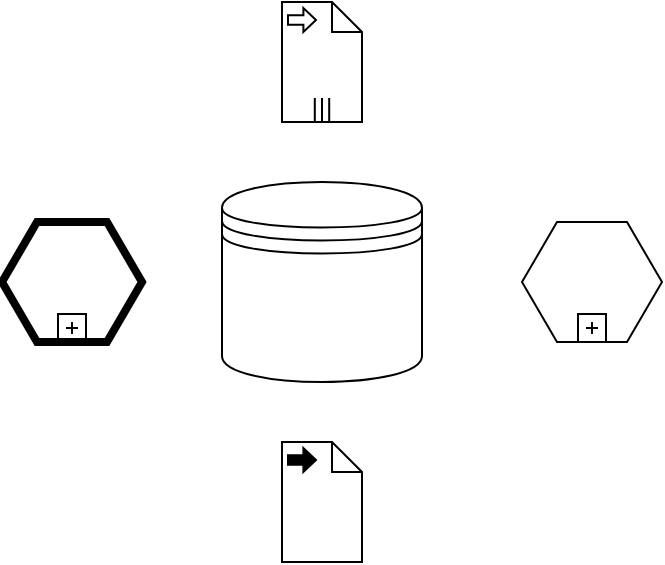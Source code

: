 <mxfile version="20.6.2" type="device"><diagram id="ZmpW0JC9UFaeTjsWemZA" name="Page-1"><mxGraphModel dx="662" dy="389" grid="1" gridSize="10" guides="1" tooltips="1" connect="1" arrows="1" fold="1" page="1" pageScale="1" pageWidth="850" pageHeight="1100" math="0" shadow="0"><root><mxCell id="0"/><mxCell id="1" parent="0"/><mxCell id="NiNLXjLRBKXWSZAvb2k_-1" value="" style="shape=datastore;whiteSpace=wrap;html=1;labelPosition=center;verticalLabelPosition=bottom;align=center;verticalAlign=top;" vertex="1" parent="1"><mxGeometry x="310" y="150" width="100" height="100" as="geometry"/></mxCell><mxCell id="NiNLXjLRBKXWSZAvb2k_-2" value="" style="shape=mxgraph.bpmn.conversation;perimeter=hexagonPerimeter2;whiteSpace=wrap;html=1;aspect=fixed;bpmnConversationType=call;isLoopSub=1;" vertex="1" parent="1"><mxGeometry x="200" y="170" width="70" height="60" as="geometry"/></mxCell><mxCell id="NiNLXjLRBKXWSZAvb2k_-3" value="" style="shape=mxgraph.bpmn.conversation;perimeter=hexagonPerimeter2;whiteSpace=wrap;html=1;aspect=fixed;bpmnConversationType=conv;isLoopSub=1;" vertex="1" parent="1"><mxGeometry x="460" y="170" width="70" height="60" as="geometry"/></mxCell><mxCell id="NiNLXjLRBKXWSZAvb2k_-4" value="" style="shape=mxgraph.bpmn.data;labelPosition=center;verticalLabelPosition=bottom;align=center;verticalAlign=top;whiteSpace=wrap;size=15;html=1;bpmnTransferType=input;isCollection=1;" vertex="1" parent="1"><mxGeometry x="340" y="60" width="40" height="60" as="geometry"/></mxCell><mxCell id="NiNLXjLRBKXWSZAvb2k_-5" value="" style="shape=mxgraph.bpmn.data;labelPosition=center;verticalLabelPosition=bottom;align=center;verticalAlign=top;whiteSpace=wrap;size=15;html=1;bpmnTransferType=output;" vertex="1" parent="1"><mxGeometry x="340" y="280" width="40" height="60" as="geometry"/></mxCell></root></mxGraphModel></diagram></mxfile>